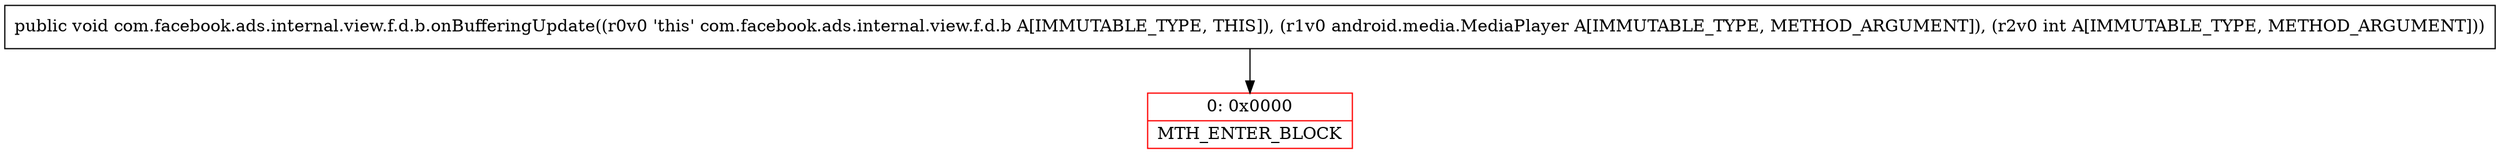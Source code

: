 digraph "CFG forcom.facebook.ads.internal.view.f.d.b.onBufferingUpdate(Landroid\/media\/MediaPlayer;I)V" {
subgraph cluster_Region_176355633 {
label = "R(0)";
node [shape=record,color=blue];
}
Node_0 [shape=record,color=red,label="{0\:\ 0x0000|MTH_ENTER_BLOCK\l}"];
MethodNode[shape=record,label="{public void com.facebook.ads.internal.view.f.d.b.onBufferingUpdate((r0v0 'this' com.facebook.ads.internal.view.f.d.b A[IMMUTABLE_TYPE, THIS]), (r1v0 android.media.MediaPlayer A[IMMUTABLE_TYPE, METHOD_ARGUMENT]), (r2v0 int A[IMMUTABLE_TYPE, METHOD_ARGUMENT])) }"];
MethodNode -> Node_0;
}

